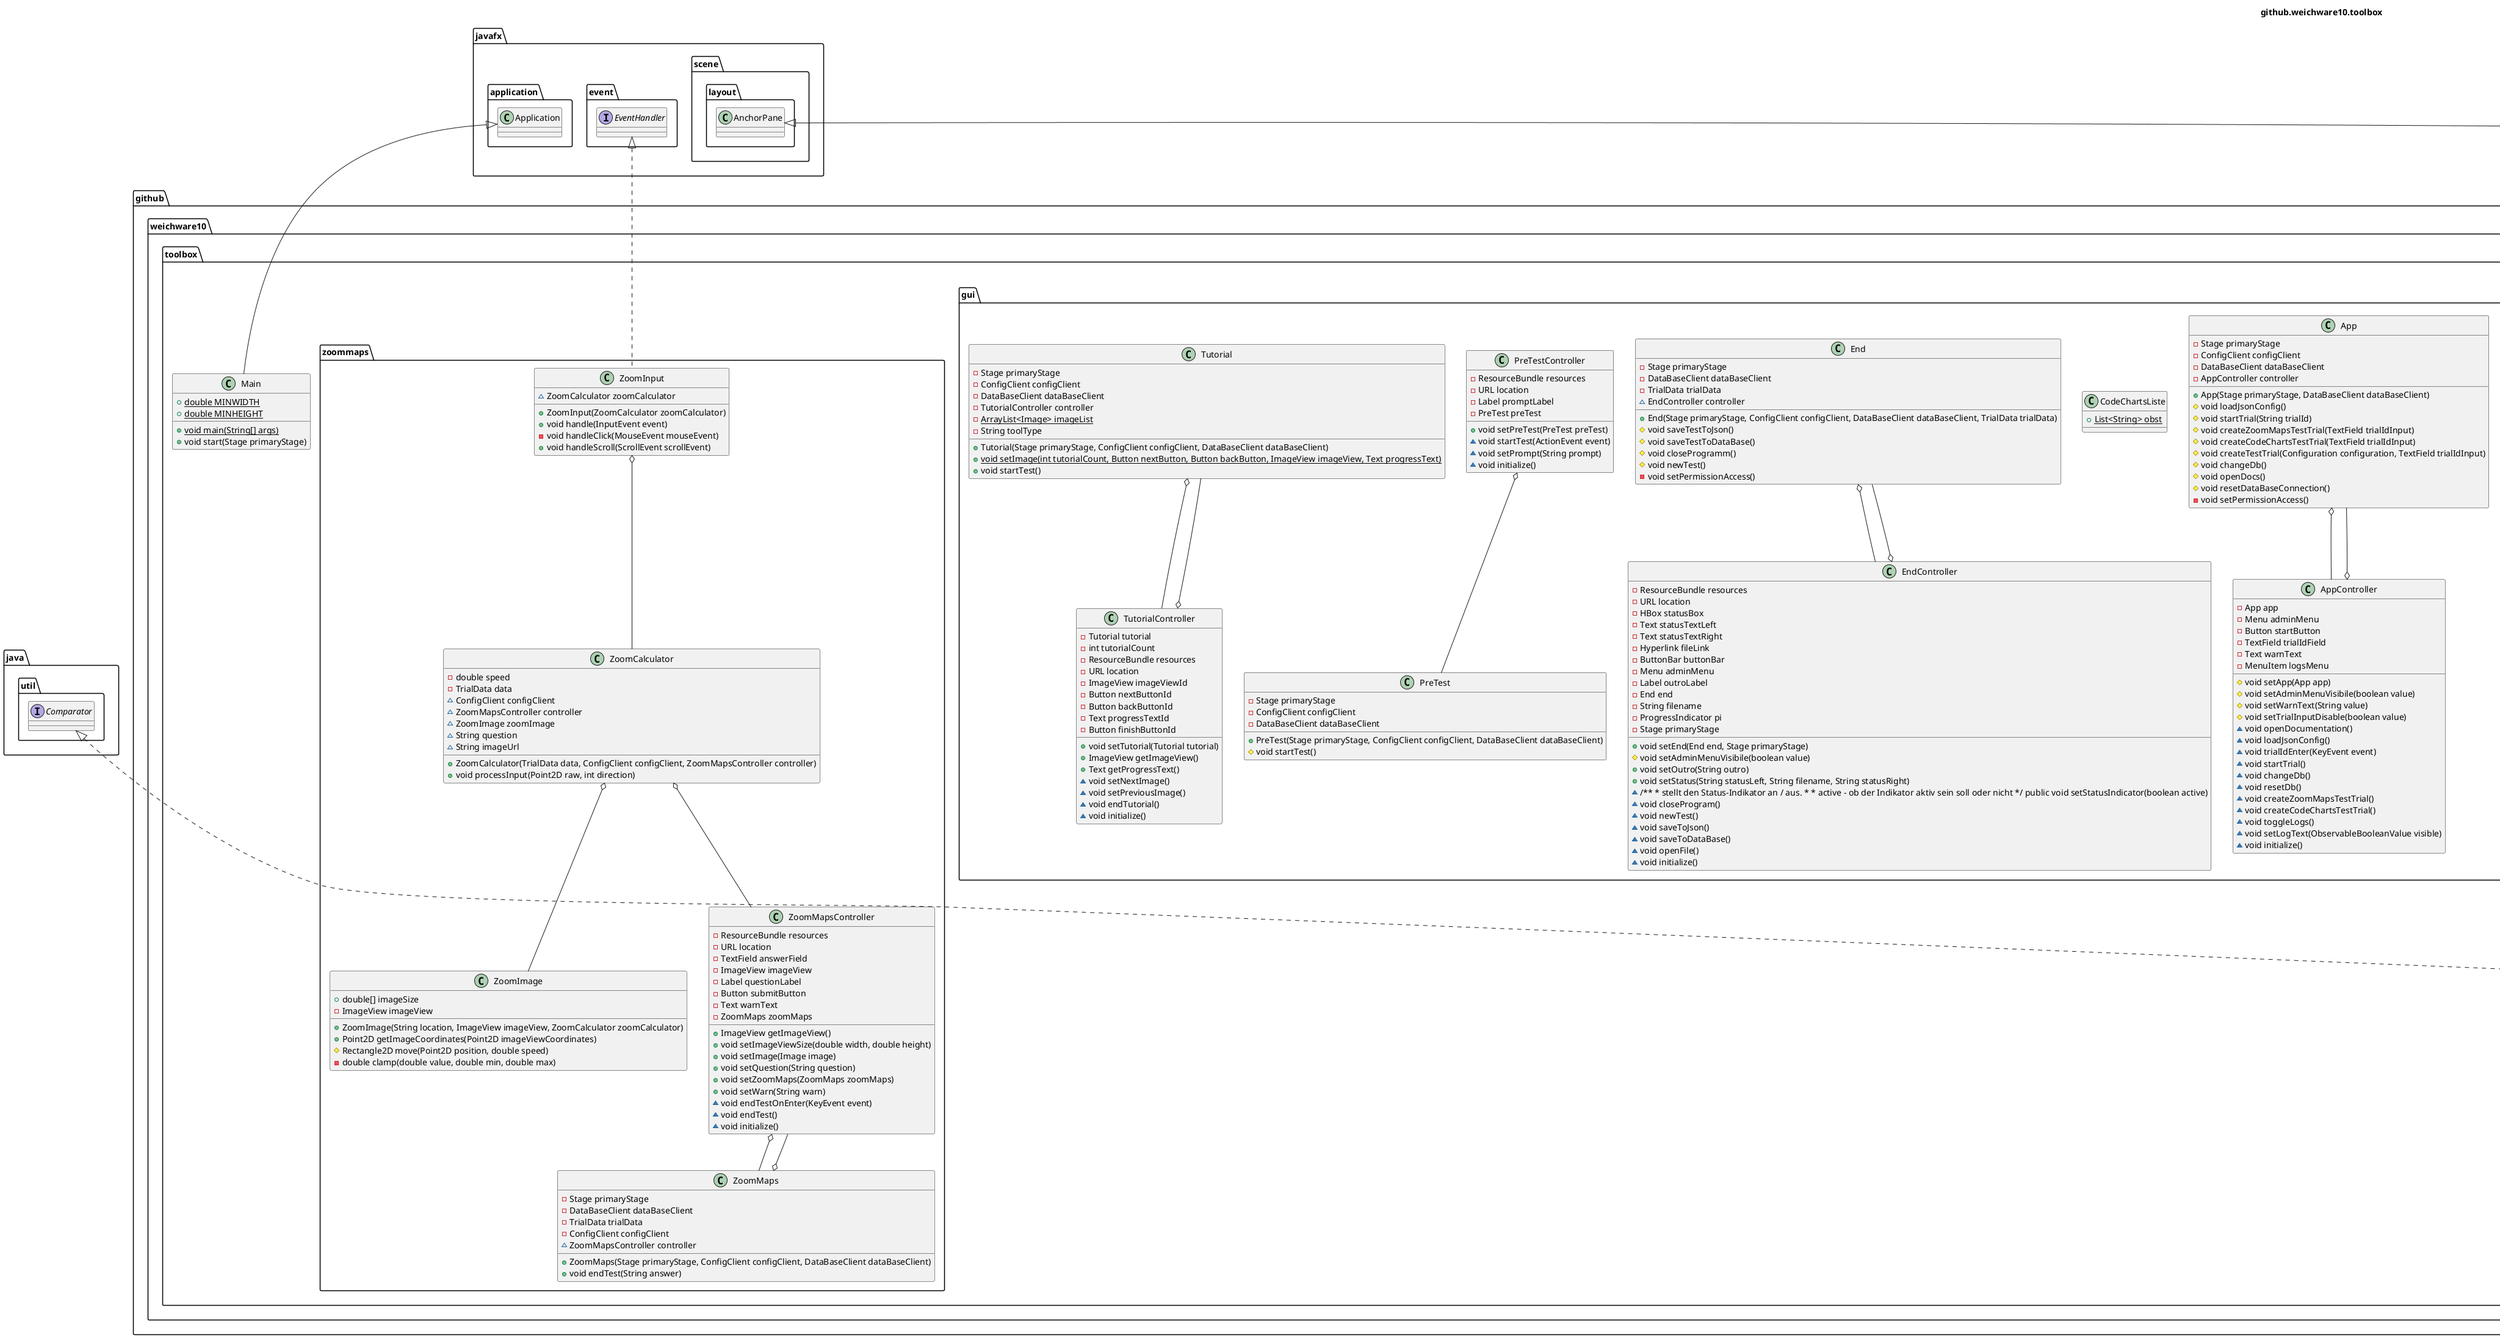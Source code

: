 @startuml github.weichware10.toolbox
title github.weichware10.toolbox

package github.weichware10.toolbox {

    ' -=- classes (github.weichware10.toolbox) -=-
    class github.weichware10.toolbox.Main {
        ' --- values (github.weichware10.toolbox.Main) ---

        ' --- fields (github.weichware10.toolbox.Main) ---
        {static}+ double MINWIDTH
        {static}+ double MINHEIGHT

        ' --- methods (github.weichware10.toolbox.Main) ---
        {static}+ void main(String[] args)
        + void start(Stage primaryStage)
    }

    ' === packages (github.weichware10.toolbox) ===
    package github.weichware10.toolbox.codecharts {

        ' -=- classes (github.weichware10.toolbox.codecharts) -=-
        class github.weichware10.toolbox.codecharts.CodeCharts {
            ' --- values (github.weichware10.toolbox.codecharts.CodeCharts) ---

            ' --- fields (github.weichware10.toolbox.codecharts.CodeCharts) ---
            - Stage primaryStage
            - ConfigClient configClient
            - DataBaseClient dataBaseClient
            - TrialData trialData

            ' --- methods (github.weichware10.toolbox.codecharts.CodeCharts) ---
            +  CodeCharts(Stage primaryStage, ConfigClient configClient, DataBaseClient dataBaseClient)
            + void endTest()
        }

        class github.weichware10.toolbox.codecharts.CodeChartsController {
            ' --- values (github.weichware10.toolbox.codecharts.CodeChartsController) ---

            ' --- fields (github.weichware10.toolbox.codecharts.CodeChartsController) ---
            - ResourceBundle resources
            - URL location
            - ImageView imageView
            - StackPane stackPane
            - CodeCharts codeCharts

            ' --- methods (github.weichware10.toolbox.codecharts.CodeChartsController) ---
            + void setCodeCharts(CodeCharts codeCharts)
            ~ void endTest()
            ~ void initialize()
            + ImageView getImageView()
            + StackPane getStackPane()
        }

        class github.weichware10.toolbox.codecharts.CodeChartsCoordinator {
            ' --- values (github.weichware10.toolbox.codecharts.CodeChartsCoordinator) ---

            ' --- fields (github.weichware10.toolbox.codecharts.CodeChartsCoordinator) ---
            - TrialData trialData
            - ImageView imageView
            - Rectangle2D imageViewPort
            - CodeChartsPane rootPane
            - CodeChartsInput codeChartsInput
            - CodeCharts codeCharts
            - List<String> usableStrings
            - List<String> currentStrings
            - long[] timings
            - boolean relativeSize
            - int maxDepth
            - int iterations
            - int currentIteration

            ' --- methods (github.weichware10.toolbox.codecharts.CodeChartsCoordinator) ---
            +  CodeChartsCoordinator(ConfigClient configClient, DataBaseClient dataBaseClient, TrialData trialData, ImageView imageView, StackPane stackPane, Stage primaryStage, CodeCharts codeCharts)
            + void iterate()
            - int calculateMinStringAmount(int horizontal, int vertical, int defaultHorizontal, int defaultVertical, int iterations)
            - Rectangle2D toImageViewport(Rectangle2D viewport)
        }

        class github.weichware10.toolbox.codecharts.CodeChartsInput {
            ' --- values (github.weichware10.toolbox.codecharts.CodeChartsInput) ---

            ' --- fields (github.weichware10.toolbox.codecharts.CodeChartsInput) ---
            - CodeChartsInputController controller
            - BorderPane root
            {static}- int LOWEST_ALLOWED_DISTANCE

            ' --- methods (github.weichware10.toolbox.codecharts.CodeChartsInput) ---
            +  CodeChartsInput()
            + String getInput(List<String> currentStrings, int currentIteration, int iterations)
        }
        class github.weichware10.toolbox.codecharts.CodeChartsInput$LevenshteinComparator {
            ' --- values (github.weichware10.toolbox.codecharts.CodeChartsInput$LevenshteinComparator) ---

            ' --- fields (github.weichware10.toolbox.codecharts.CodeChartsInput$LevenshteinComparator) ---
            - String base
            - Levenshtein levenshtein
            - int lowestDistance

            ' --- methods (github.weichware10.toolbox.codecharts.CodeChartsInput$LevenshteinComparator) ---
            +  LevenshteinComparator(String base)
            + int getLowestDistance()
            + int compare(String str1, String str2)
        }
        github.weichware10.toolbox.codecharts.CodeChartsInput +-- github.weichware10.toolbox.codecharts.CodeChartsInput$LevenshteinComparator

        class github.weichware10.toolbox.codecharts.CodeChartsInputController {
            ' --- values (github.weichware10.toolbox.codecharts.CodeChartsInputController) ---

            ' --- fields (github.weichware10.toolbox.codecharts.CodeChartsInputController) ---
            - ResourceBundle resources
            - URL location
            # TextField inputField
            # Text suggestionText
            # Text bottomText
            # ProgressBar progressBar

            ' --- methods (github.weichware10.toolbox.codecharts.CodeChartsInputController) ---
            ~ void initialize()
        }

        class github.weichware10.toolbox.codecharts.CodeChartsPane {
            ' --- values (github.weichware10.toolbox.codecharts.CodeChartsPane) ---

            ' --- fields (github.weichware10.toolbox.codecharts.CodeChartsPane) ---
            - List<CodeChartsPane> childPanes
            + Rectangle2D viewport
            + int depth
            - String content
            {static}+ Integer defaultHorizontal
            {static}+ Integer defaultVertical
            {static}+ boolean showGrid
            {static}+ boolean DEBUG

            ' --- methods (github.weichware10.toolbox.codecharts.CodeChartsPane) ---
            +  CodeChartsPane(CodeChartsPane parent, int hoId, int veId, double width, double height)
            + void subdivide()
            + void subdivide(int horizontal, int vertical)
            + void philLeaves(List<String> usableStrings, List<String> currentStrings)
            + void setContent(String content)
            + CodeChartsPane getLeaf(String searchContent)
            + void enableDebugStyle()
            + void disableDebugStyle()
            + void setDebugSplitting(boolean value)
            + String toString()
            - boolean isChild()
        }

    }

    package github.weichware10.toolbox.gui {

        ' -=- classes (github.weichware10.toolbox.gui) -=-
        class github.weichware10.toolbox.gui.App {
            ' --- values (github.weichware10.toolbox.gui.App) ---

            ' --- fields (github.weichware10.toolbox.gui.App) ---
            - Stage primaryStage
            - ConfigClient configClient
            - DataBaseClient dataBaseClient
            - AppController controller

            ' --- methods (github.weichware10.toolbox.gui.App) ---
            +  App(Stage primaryStage, DataBaseClient dataBaseClient)
            # void loadJsonConfig()
            # void startTrial(String trialId)
            # void createZoomMapsTestTrial(TextField trialIdInput)
            # void createCodeChartsTestTrial(TextField trialIdInput)
            # void createTestTrial(Configuration configuration, TextField trialIdInput)
            # void changeDb()
            # void openDocs()
            # void resetDataBaseConnection()
            - void setPermissionAccess()
        }

        class github.weichware10.toolbox.gui.AppController {
            ' --- values (github.weichware10.toolbox.gui.AppController) ---

            ' --- fields (github.weichware10.toolbox.gui.AppController) ---
            - App app
            - Menu adminMenu
            - Button startButton
            - TextField trialIdField
            - Text warnText
            - MenuItem logsMenu

            ' --- methods (github.weichware10.toolbox.gui.AppController) ---
            # void setApp(App app)
            # void setAdminMenuVisibile(boolean value)
            # void setWarnText(String value)
            # void setTrialInputDisable(boolean value)
            ~ void openDocumentation()
            ~ void loadJsonConfig()
            ~ void trialIdEnter(KeyEvent event)
            ~ void startTrial()
            ~ void changeDb()
            ~ void resetDb()
            ~ void createZoomMapsTestTrial()
            ~ void createCodeChartsTestTrial()
            ~ void toggleLogs()
            ~ void setLogText(ObservableBooleanValue visible)
            ~ void initialize()
        }

        class github.weichware10.toolbox.gui.CodeChartsListe {
            ' --- values (github.weichware10.toolbox.gui.CodeChartsListe) ---

            ' --- fields (github.weichware10.toolbox.gui.CodeChartsListe) ---
            {static}+ List<String> obst

        }

        class github.weichware10.toolbox.gui.End {
            ' --- values (github.weichware10.toolbox.gui.End) ---

            ' --- fields (github.weichware10.toolbox.gui.End) ---
            - Stage primaryStage
            - DataBaseClient dataBaseClient
            - TrialData trialData
            ~ EndController controller

            ' --- methods (github.weichware10.toolbox.gui.End) ---
            +  End(Stage primaryStage, ConfigClient configClient, DataBaseClient dataBaseClient, TrialData trialData)
            # void saveTestToJson()
            # void saveTestToDataBase()
            # void closeProgramm()
            # void newTest()
            - void setPermissionAccess()
        }

        class github.weichware10.toolbox.gui.EndController {
            ' --- values (github.weichware10.toolbox.gui.EndController) ---

            ' --- fields (github.weichware10.toolbox.gui.EndController) ---
            - ResourceBundle resources
            - URL location
            - HBox statusBox
            - Text statusTextLeft
            - Text statusTextRight
            - Hyperlink fileLink
            - ButtonBar buttonBar
            - Menu adminMenu
            - Label outroLabel
            - End end
            - String filename
            - ProgressIndicator pi
            - Stage primaryStage

            ' --- methods (github.weichware10.toolbox.gui.EndController) ---
            + void setEnd(End end, Stage primaryStage)
            # void setAdminMenuVisibile(boolean value)
            + void setOutro(String outro)
            + void setStatus(String statusLeft, String filename, String statusRight)
            ~ /** * stellt den Status-Indikator an / aus. * * active - ob der Indikator aktiv sein soll oder nicht */ public void setStatusIndicator(boolean active)
            ~ void closeProgram()
            ~ void newTest()
            ~ void saveToJson()
            ~ void saveToDataBase()
            ~ void openFile()
            ~ void initialize()
        }

        class github.weichware10.toolbox.gui.PreTest {
            ' --- values (github.weichware10.toolbox.gui.PreTest) ---

            ' --- fields (github.weichware10.toolbox.gui.PreTest) ---
            - Stage primaryStage
            - ConfigClient configClient
            - DataBaseClient dataBaseClient

            ' --- methods (github.weichware10.toolbox.gui.PreTest) ---
            +  PreTest(Stage primaryStage, ConfigClient configClient, DataBaseClient dataBaseClient)
            # void startTest()
        }

        class github.weichware10.toolbox.gui.PreTestController {
            ' --- values (github.weichware10.toolbox.gui.PreTestController) ---

            ' --- fields (github.weichware10.toolbox.gui.PreTestController) ---
            - ResourceBundle resources
            - URL location
            - Label promptLabel
            - PreTest preTest

            ' --- methods (github.weichware10.toolbox.gui.PreTestController) ---
            + void setPreTest(PreTest preTest)
            ~ void startTest(ActionEvent event)
            ~ void setPrompt(String prompt)
            ~ void initialize()
        }

        class github.weichware10.toolbox.gui.Tutorial {
            ' --- values (github.weichware10.toolbox.gui.Tutorial) ---

            ' --- fields (github.weichware10.toolbox.gui.Tutorial) ---
            - Stage primaryStage
            - ConfigClient configClient
            - DataBaseClient dataBaseClient
            - TutorialController controller
            {static}- ArrayList<Image> imageList
            - String toolType

            ' --- methods (github.weichware10.toolbox.gui.Tutorial) ---
            +  Tutorial(Stage primaryStage, ConfigClient configClient, DataBaseClient dataBaseClient)
            {static}+ void setImage(int tutorialCount, Button nextButton, Button backButton, ImageView imageView, Text progressText)
            + void startTest()
        }

        class github.weichware10.toolbox.gui.TutorialController {
            ' --- values (github.weichware10.toolbox.gui.TutorialController) ---

            ' --- fields (github.weichware10.toolbox.gui.TutorialController) ---
            - Tutorial tutorial
            - int tutorialCount
            - ResourceBundle resources
            - URL location
            - ImageView imageViewId
            - Button nextButtonId
            - Button backButtonId
            - Text progressTextId
            - Button finishButtonId

            ' --- methods (github.weichware10.toolbox.gui.TutorialController) ---
            + void setTutorial(Tutorial tutorial)
            + ImageView getImageView()
            + Text getProgressText()
            ~ void setNextImage()
            ~ void setPreviousImage()
            ~ void endTutorial()
            ~ void initialize()
        }

        ' === packages (github.weichware10.toolbox.gui) ===
        package github.weichware10.toolbox.gui.dialogs {

            ' -=- classes (github.weichware10.toolbox.gui.dialogs) -=-
            class github.weichware10.toolbox.gui.dialogs.ConfirmDialog {
                ' --- values (github.weichware10.toolbox.gui.dialogs.ConfirmDialog) ---

                ' --- fields (github.weichware10.toolbox.gui.dialogs.ConfirmDialog) ---
                - String prompt
                - String icon

                ' --- methods (github.weichware10.toolbox.gui.dialogs.ConfirmDialog) ---
                +  ConfirmDialog(String prompt, String icon)
                + boolean getConfirmation()
            }

            class github.weichware10.toolbox.gui.dialogs.ConfirmDialogController {
                ' --- values (github.weichware10.toolbox.gui.dialogs.ConfirmDialogController) ---

                ' --- fields (github.weichware10.toolbox.gui.dialogs.ConfirmDialogController) ---
                - ResourceBundle resources
                - URL location
                - Label promptLabel
                - DialogPane dialogPane

                ' --- methods (github.weichware10.toolbox.gui.dialogs.ConfirmDialogController) ---
                # void setPrompt(String prompt)
                # void setImage(Image image)
                ~ void initialize()
            }

            class github.weichware10.toolbox.gui.dialogs.DataBaseDialog {
                ' --- values (github.weichware10.toolbox.gui.dialogs.DataBaseDialog) ---

                ' --- fields (github.weichware10.toolbox.gui.dialogs.DataBaseDialog) ---
                - DataBaseClient dataBaseClient

                ' --- methods (github.weichware10.toolbox.gui.dialogs.DataBaseDialog) ---
                + DataBaseClient getDataBaseClient()
            }

            class github.weichware10.toolbox.gui.dialogs.DataBaseDialogController {
                ' --- values (github.weichware10.toolbox.gui.dialogs.DataBaseDialogController) ---

                ' --- fields (github.weichware10.toolbox.gui.dialogs.DataBaseDialogController) ---
                - ResourceBundle resources
                - URL location
                - Text errorText
                - PasswordField passwordField
                - TextField schemaTextField
                - TextField urlTextField
                - TextField usernameTextField
                - Text warningText

                ' --- methods (github.weichware10.toolbox.gui.dialogs.DataBaseDialogController) ---
                # String getPassword()
                # String getSchema()
                # String getUrl()
                # String getUsername()
                # void setError(String error)
                # void setWarning(String warning)
                ~ void initialize()
            }

            class github.weichware10.toolbox.gui.dialogs.ErrorDialog {
                ' --- values (github.weichware10.toolbox.gui.dialogs.ErrorDialog) ---

                ' --- methods (github.weichware10.toolbox.gui.dialogs.ErrorDialog) ---
                + void showErrorDialog(Exception error)
            }

            class github.weichware10.toolbox.gui.dialogs.ErrorDialogController {
                ' --- values (github.weichware10.toolbox.gui.dialogs.ErrorDialogController) ---

                ' --- fields (github.weichware10.toolbox.gui.dialogs.ErrorDialogController) ---
                - ResourceBundle resources
                - URL location
                - TextArea errorMessage

                ' --- methods (github.weichware10.toolbox.gui.dialogs.ErrorDialogController) ---
                # void setErrorMessage(String error)
                ~ void initialize()
            }

        }

        package github.weichware10.toolbox.gui.util {

            ' -=- classes (github.weichware10.toolbox.gui.util) -=-
            class github.weichware10.toolbox.gui.util.Log {
                ' --- values (github.weichware10.toolbox.gui.util.Log) ---

                ' --- fields (github.weichware10.toolbox.gui.util.Log) ---
                {static}- Stage logStage
                {static}- SimpleBooleanProperty visibleProperty
                {static}+ ObservableBooleanValue visible

                ' --- methods (github.weichware10.toolbox.gui.util.Log) ---
                {static}+ void start()
                {static}+ boolean isVisible()
                {static}+ void show()
                {static}+ void hide()
                {static}+ void close()
                {static}+ void log(String content, String type)
            }

            class github.weichware10.toolbox.gui.util.LogController {
                ' --- values (github.weichware10.toolbox.gui.util.LogController) ---

                ' --- fields (github.weichware10.toolbox.gui.util.LogController) ---
                - ResourceBundle resources
                - URL location
                - TextField logInput
                - TextArea logArea
                - Pane logPane
                - MenuButton logMenuButton

                ' --- methods (github.weichware10.toolbox.gui.util.LogController) ---
                ~ void initialize()
                ~ void setLogType(ActionEvent event)
                ~ void inputKeyPress(KeyEvent event)
                ~ void log()
            }

            class github.weichware10.toolbox.gui.util.WindowCloser {
                ' --- values (github.weichware10.toolbox.gui.util.WindowCloser) ---

                ' --- methods (github.weichware10.toolbox.gui.util.WindowCloser) ---
                {static}+ void closeRequestFilter(WindowEvent event)
            }

        }
    }

    package github.weichware10.toolbox.zoommaps {

        ' -=- classes (github.weichware10.toolbox.zoommaps) -=-
        class github.weichware10.toolbox.zoommaps.ZoomCalculator {
            ' --- values (github.weichware10.toolbox.zoommaps.ZoomCalculator) ---

            ' --- fields (github.weichware10.toolbox.zoommaps.ZoomCalculator) ---
            - double speed
            - TrialData data
            ~ ConfigClient configClient
            ~ ZoomMapsController controller
            ~ ZoomImage zoomImage
            ~ String question
            ~ String imageUrl

            ' --- methods (github.weichware10.toolbox.zoommaps.ZoomCalculator) ---
            +  ZoomCalculator(TrialData data, ConfigClient configClient, ZoomMapsController controller)
            + void processInput(Point2D raw, int direction)
        }

        class github.weichware10.toolbox.zoommaps.ZoomImage {
            ' --- values (github.weichware10.toolbox.zoommaps.ZoomImage) ---

            ' --- fields (github.weichware10.toolbox.zoommaps.ZoomImage) ---
            + double[] imageSize
            - ImageView imageView

            ' --- methods (github.weichware10.toolbox.zoommaps.ZoomImage) ---
            +  ZoomImage(String location, ImageView imageView, ZoomCalculator zoomCalculator)
            + Point2D getImageCoordinates(Point2D imageViewCoordinates)
            # Rectangle2D move(Point2D position, double speed)
            - double clamp(double value, double min, double max)
        }

        class github.weichware10.toolbox.zoommaps.ZoomInput {
            ' --- values (github.weichware10.toolbox.zoommaps.ZoomInput) ---

            ' --- fields (github.weichware10.toolbox.zoommaps.ZoomInput) ---
            ~ ZoomCalculator zoomCalculator

            ' --- methods (github.weichware10.toolbox.zoommaps.ZoomInput) ---
            +  ZoomInput(ZoomCalculator zoomCalculator)
            + void handle(InputEvent event)
            - void handleClick(MouseEvent mouseEvent)
            + void handleScroll(ScrollEvent scrollEvent)
        }

        class github.weichware10.toolbox.zoommaps.ZoomMaps {
            ' --- values (github.weichware10.toolbox.zoommaps.ZoomMaps) ---

            ' --- fields (github.weichware10.toolbox.zoommaps.ZoomMaps) ---
            - Stage primaryStage
            - DataBaseClient dataBaseClient
            - TrialData trialData
            - ConfigClient configClient
            ~ ZoomMapsController controller

            ' --- methods (github.weichware10.toolbox.zoommaps.ZoomMaps) ---
            +  ZoomMaps(Stage primaryStage, ConfigClient configClient, DataBaseClient dataBaseClient)
            + void endTest(String answer)
        }

        class github.weichware10.toolbox.zoommaps.ZoomMapsController {
            ' --- values (github.weichware10.toolbox.zoommaps.ZoomMapsController) ---

            ' --- fields (github.weichware10.toolbox.zoommaps.ZoomMapsController) ---
            - ResourceBundle resources
            - URL location
            - TextField answerField
            - ImageView imageView
            - Label questionLabel
            - Button submitButton
            - Text warnText
            - ZoomMaps zoomMaps

            ' --- methods (github.weichware10.toolbox.zoommaps.ZoomMapsController) ---
            + ImageView getImageView()
            + void setImageViewSize(double width, double height)
            + void setImage(Image image)
            + void setQuestion(String question)
            + void setZoomMaps(ZoomMaps zoomMaps)
            + void setWarn(String warn)
            ~ void endTestOnEnter(KeyEvent event)
            ~ void endTest()
            ~ void initialize()
        }

    }
}

' autogenerated field links, may be faulty.
github.weichware10.toolbox.codecharts.CodeChartsController o-- github.weichware10.toolbox.codecharts.CodeCharts
github.weichware10.toolbox.codecharts.CodeChartsCoordinator o-- github.weichware10.toolbox.codecharts.CodeChartsPane
github.weichware10.toolbox.codecharts.CodeChartsCoordinator o-- github.weichware10.toolbox.codecharts.CodeChartsInput
github.weichware10.toolbox.codecharts.CodeChartsCoordinator o-- github.weichware10.toolbox.codecharts.CodeCharts
github.weichware10.toolbox.codecharts.CodeChartsInput o-- github.weichware10.toolbox.codecharts.CodeChartsInputController
github.weichware10.toolbox.gui.App o-- github.weichware10.toolbox.gui.AppController
github.weichware10.toolbox.gui.AppController o-- github.weichware10.toolbox.gui.App
github.weichware10.toolbox.gui.End o-- github.weichware10.toolbox.gui.EndController
github.weichware10.toolbox.gui.EndController o-- github.weichware10.toolbox.gui.End
github.weichware10.toolbox.gui.PreTestController o-- github.weichware10.toolbox.gui.PreTest
github.weichware10.toolbox.gui.Tutorial o-- github.weichware10.toolbox.gui.TutorialController
github.weichware10.toolbox.gui.TutorialController o-- github.weichware10.toolbox.gui.Tutorial
github.weichware10.toolbox.zoommaps.ZoomCalculator o-- github.weichware10.toolbox.zoommaps.ZoomMapsController
github.weichware10.toolbox.zoommaps.ZoomCalculator o-- github.weichware10.toolbox.zoommaps.ZoomImage
github.weichware10.toolbox.zoommaps.ZoomInput o-- github.weichware10.toolbox.zoommaps.ZoomCalculator
github.weichware10.toolbox.zoommaps.ZoomMaps o-- github.weichware10.toolbox.zoommaps.ZoomMapsController
github.weichware10.toolbox.zoommaps.ZoomMapsController o-- github.weichware10.toolbox.zoommaps.ZoomMaps

' autogenerated inheritances, may be faulty.
class javafx.application.Application
javafx.application.Application <|-- github.weichware10.toolbox.Main
interface java.util.Comparator
java.util.Comparator <|.. github.weichware10.toolbox.codecharts.CodeChartsInput$LevenshteinComparator
class javafx.scene.layout.AnchorPane
javafx.scene.layout.AnchorPane <|-- github.weichware10.toolbox.codecharts.CodeChartsPane
interface javafx.event.EventHandler
javafx.event.EventHandler <|.. github.weichware10.toolbox.zoommaps.ZoomInput

@enduml